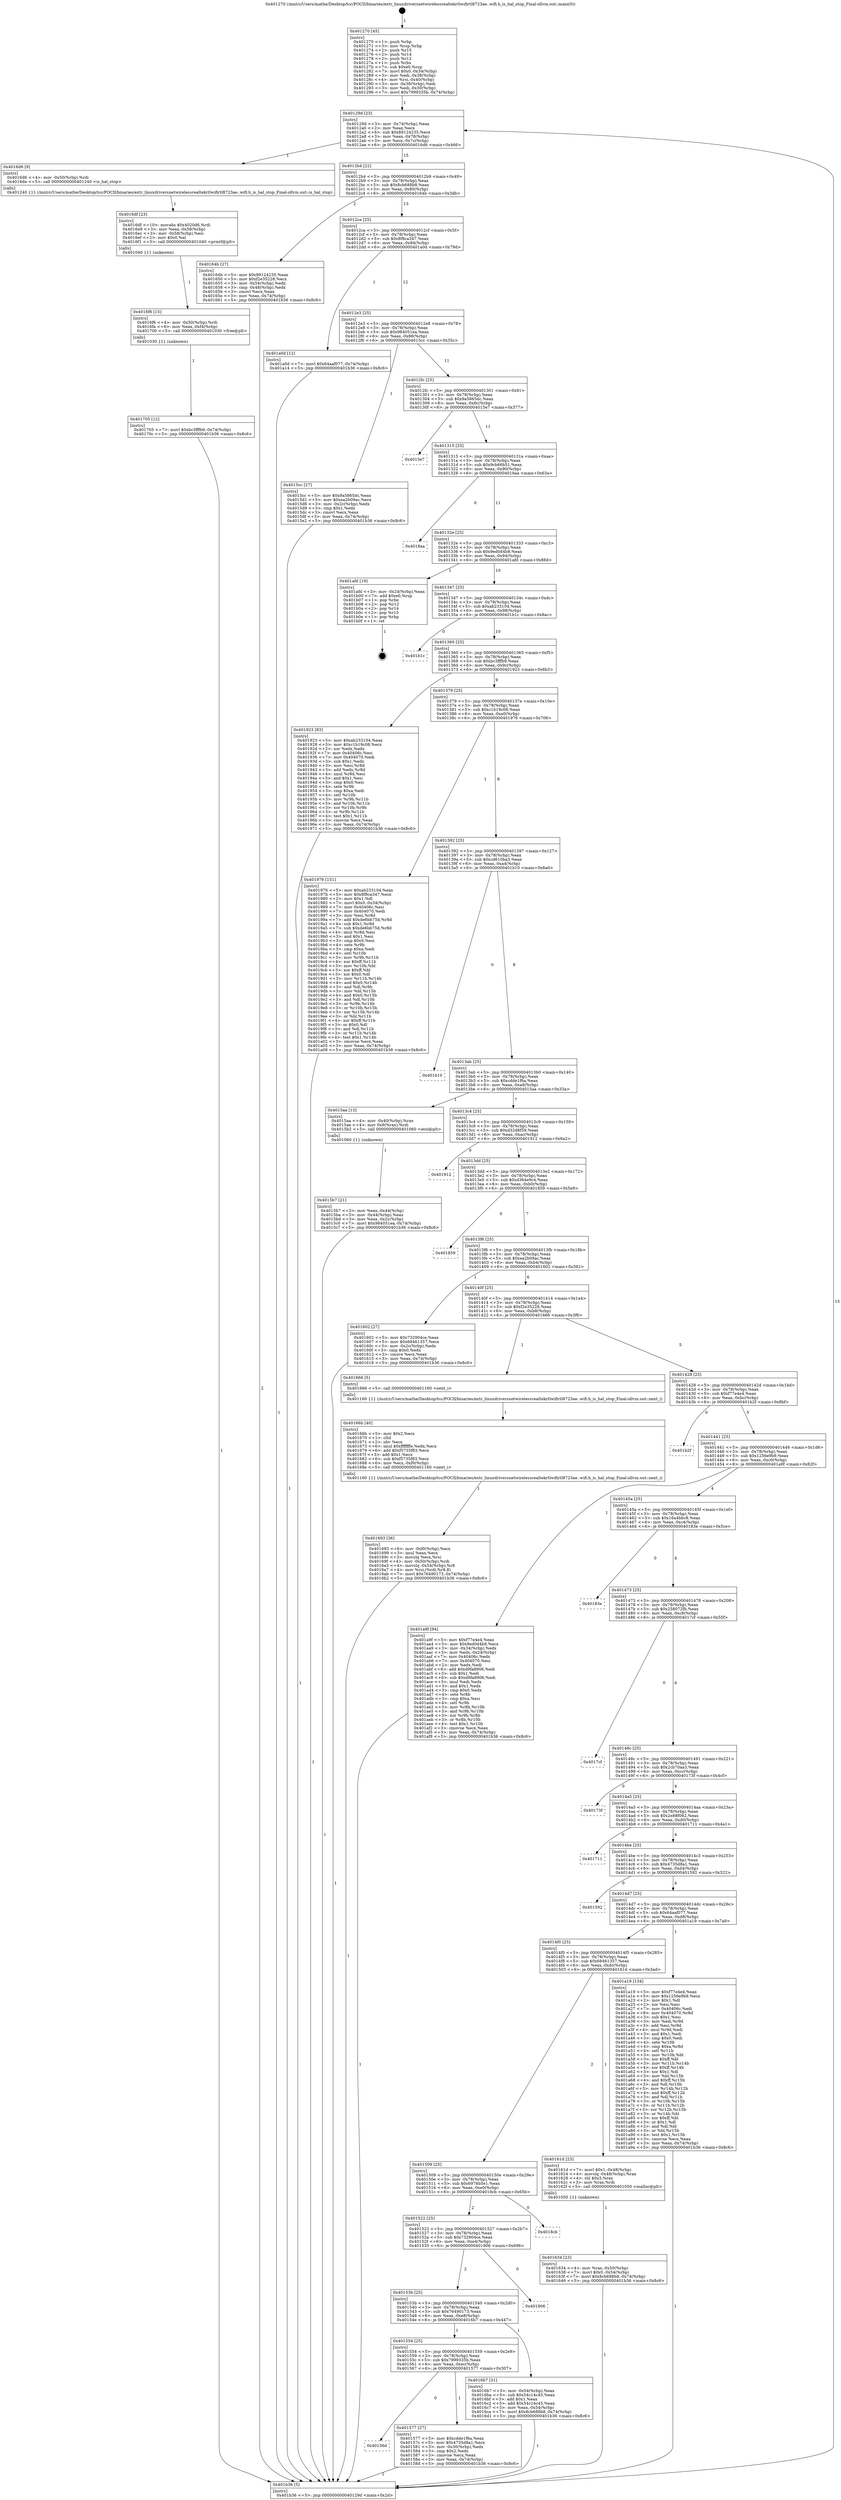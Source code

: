 digraph "0x401270" {
  label = "0x401270 (/mnt/c/Users/mathe/Desktop/tcc/POCII/binaries/extr_linuxdriversnetwirelessrealtekrtlwifirtl8723ae..wifi.h_is_hal_stop_Final-ollvm.out::main(0))"
  labelloc = "t"
  node[shape=record]

  Entry [label="",width=0.3,height=0.3,shape=circle,fillcolor=black,style=filled]
  "0x40129d" [label="{
     0x40129d [23]\l
     | [instrs]\l
     &nbsp;&nbsp;0x40129d \<+3\>: mov -0x74(%rbp),%eax\l
     &nbsp;&nbsp;0x4012a0 \<+2\>: mov %eax,%ecx\l
     &nbsp;&nbsp;0x4012a2 \<+6\>: sub $0x89124235,%ecx\l
     &nbsp;&nbsp;0x4012a8 \<+3\>: mov %eax,-0x78(%rbp)\l
     &nbsp;&nbsp;0x4012ab \<+3\>: mov %ecx,-0x7c(%rbp)\l
     &nbsp;&nbsp;0x4012ae \<+6\>: je 00000000004016d6 \<main+0x466\>\l
  }"]
  "0x4016d6" [label="{
     0x4016d6 [9]\l
     | [instrs]\l
     &nbsp;&nbsp;0x4016d6 \<+4\>: mov -0x50(%rbp),%rdi\l
     &nbsp;&nbsp;0x4016da \<+5\>: call 0000000000401240 \<is_hal_stop\>\l
     | [calls]\l
     &nbsp;&nbsp;0x401240 \{1\} (/mnt/c/Users/mathe/Desktop/tcc/POCII/binaries/extr_linuxdriversnetwirelessrealtekrtlwifirtl8723ae..wifi.h_is_hal_stop_Final-ollvm.out::is_hal_stop)\l
  }"]
  "0x4012b4" [label="{
     0x4012b4 [22]\l
     | [instrs]\l
     &nbsp;&nbsp;0x4012b4 \<+5\>: jmp 00000000004012b9 \<main+0x49\>\l
     &nbsp;&nbsp;0x4012b9 \<+3\>: mov -0x78(%rbp),%eax\l
     &nbsp;&nbsp;0x4012bc \<+5\>: sub $0x8cb688b8,%eax\l
     &nbsp;&nbsp;0x4012c1 \<+3\>: mov %eax,-0x80(%rbp)\l
     &nbsp;&nbsp;0x4012c4 \<+6\>: je 000000000040164b \<main+0x3db\>\l
  }"]
  Exit [label="",width=0.3,height=0.3,shape=circle,fillcolor=black,style=filled,peripheries=2]
  "0x40164b" [label="{
     0x40164b [27]\l
     | [instrs]\l
     &nbsp;&nbsp;0x40164b \<+5\>: mov $0x89124235,%eax\l
     &nbsp;&nbsp;0x401650 \<+5\>: mov $0xf2e35228,%ecx\l
     &nbsp;&nbsp;0x401655 \<+3\>: mov -0x54(%rbp),%edx\l
     &nbsp;&nbsp;0x401658 \<+3\>: cmp -0x48(%rbp),%edx\l
     &nbsp;&nbsp;0x40165b \<+3\>: cmovl %ecx,%eax\l
     &nbsp;&nbsp;0x40165e \<+3\>: mov %eax,-0x74(%rbp)\l
     &nbsp;&nbsp;0x401661 \<+5\>: jmp 0000000000401b36 \<main+0x8c6\>\l
  }"]
  "0x4012ca" [label="{
     0x4012ca [25]\l
     | [instrs]\l
     &nbsp;&nbsp;0x4012ca \<+5\>: jmp 00000000004012cf \<main+0x5f\>\l
     &nbsp;&nbsp;0x4012cf \<+3\>: mov -0x78(%rbp),%eax\l
     &nbsp;&nbsp;0x4012d2 \<+5\>: sub $0x8f8ca347,%eax\l
     &nbsp;&nbsp;0x4012d7 \<+6\>: mov %eax,-0x84(%rbp)\l
     &nbsp;&nbsp;0x4012dd \<+6\>: je 0000000000401a0d \<main+0x79d\>\l
  }"]
  "0x401705" [label="{
     0x401705 [12]\l
     | [instrs]\l
     &nbsp;&nbsp;0x401705 \<+7\>: movl $0xbc3fffb9,-0x74(%rbp)\l
     &nbsp;&nbsp;0x40170c \<+5\>: jmp 0000000000401b36 \<main+0x8c6\>\l
  }"]
  "0x401a0d" [label="{
     0x401a0d [12]\l
     | [instrs]\l
     &nbsp;&nbsp;0x401a0d \<+7\>: movl $0x64aaf077,-0x74(%rbp)\l
     &nbsp;&nbsp;0x401a14 \<+5\>: jmp 0000000000401b36 \<main+0x8c6\>\l
  }"]
  "0x4012e3" [label="{
     0x4012e3 [25]\l
     | [instrs]\l
     &nbsp;&nbsp;0x4012e3 \<+5\>: jmp 00000000004012e8 \<main+0x78\>\l
     &nbsp;&nbsp;0x4012e8 \<+3\>: mov -0x78(%rbp),%eax\l
     &nbsp;&nbsp;0x4012eb \<+5\>: sub $0x984051ea,%eax\l
     &nbsp;&nbsp;0x4012f0 \<+6\>: mov %eax,-0x88(%rbp)\l
     &nbsp;&nbsp;0x4012f6 \<+6\>: je 00000000004015cc \<main+0x35c\>\l
  }"]
  "0x4016f6" [label="{
     0x4016f6 [15]\l
     | [instrs]\l
     &nbsp;&nbsp;0x4016f6 \<+4\>: mov -0x50(%rbp),%rdi\l
     &nbsp;&nbsp;0x4016fa \<+6\>: mov %eax,-0xf4(%rbp)\l
     &nbsp;&nbsp;0x401700 \<+5\>: call 0000000000401030 \<free@plt\>\l
     | [calls]\l
     &nbsp;&nbsp;0x401030 \{1\} (unknown)\l
  }"]
  "0x4015cc" [label="{
     0x4015cc [27]\l
     | [instrs]\l
     &nbsp;&nbsp;0x4015cc \<+5\>: mov $0x9a5865dc,%eax\l
     &nbsp;&nbsp;0x4015d1 \<+5\>: mov $0xea2b09ac,%ecx\l
     &nbsp;&nbsp;0x4015d6 \<+3\>: mov -0x2c(%rbp),%edx\l
     &nbsp;&nbsp;0x4015d9 \<+3\>: cmp $0x1,%edx\l
     &nbsp;&nbsp;0x4015dc \<+3\>: cmovl %ecx,%eax\l
     &nbsp;&nbsp;0x4015df \<+3\>: mov %eax,-0x74(%rbp)\l
     &nbsp;&nbsp;0x4015e2 \<+5\>: jmp 0000000000401b36 \<main+0x8c6\>\l
  }"]
  "0x4012fc" [label="{
     0x4012fc [25]\l
     | [instrs]\l
     &nbsp;&nbsp;0x4012fc \<+5\>: jmp 0000000000401301 \<main+0x91\>\l
     &nbsp;&nbsp;0x401301 \<+3\>: mov -0x78(%rbp),%eax\l
     &nbsp;&nbsp;0x401304 \<+5\>: sub $0x9a5865dc,%eax\l
     &nbsp;&nbsp;0x401309 \<+6\>: mov %eax,-0x8c(%rbp)\l
     &nbsp;&nbsp;0x40130f \<+6\>: je 00000000004015e7 \<main+0x377\>\l
  }"]
  "0x4016df" [label="{
     0x4016df [23]\l
     | [instrs]\l
     &nbsp;&nbsp;0x4016df \<+10\>: movabs $0x4020d6,%rdi\l
     &nbsp;&nbsp;0x4016e9 \<+3\>: mov %eax,-0x58(%rbp)\l
     &nbsp;&nbsp;0x4016ec \<+3\>: mov -0x58(%rbp),%esi\l
     &nbsp;&nbsp;0x4016ef \<+2\>: mov $0x0,%al\l
     &nbsp;&nbsp;0x4016f1 \<+5\>: call 0000000000401040 \<printf@plt\>\l
     | [calls]\l
     &nbsp;&nbsp;0x401040 \{1\} (unknown)\l
  }"]
  "0x4015e7" [label="{
     0x4015e7\l
  }", style=dashed]
  "0x401315" [label="{
     0x401315 [25]\l
     | [instrs]\l
     &nbsp;&nbsp;0x401315 \<+5\>: jmp 000000000040131a \<main+0xaa\>\l
     &nbsp;&nbsp;0x40131a \<+3\>: mov -0x78(%rbp),%eax\l
     &nbsp;&nbsp;0x40131d \<+5\>: sub $0x9cb66b51,%eax\l
     &nbsp;&nbsp;0x401322 \<+6\>: mov %eax,-0x90(%rbp)\l
     &nbsp;&nbsp;0x401328 \<+6\>: je 00000000004018aa \<main+0x63a\>\l
  }"]
  "0x401693" [label="{
     0x401693 [36]\l
     | [instrs]\l
     &nbsp;&nbsp;0x401693 \<+6\>: mov -0xf0(%rbp),%ecx\l
     &nbsp;&nbsp;0x401699 \<+3\>: imul %eax,%ecx\l
     &nbsp;&nbsp;0x40169c \<+3\>: movslq %ecx,%rsi\l
     &nbsp;&nbsp;0x40169f \<+4\>: mov -0x50(%rbp),%rdi\l
     &nbsp;&nbsp;0x4016a3 \<+4\>: movslq -0x54(%rbp),%r8\l
     &nbsp;&nbsp;0x4016a7 \<+4\>: mov %rsi,(%rdi,%r8,8)\l
     &nbsp;&nbsp;0x4016ab \<+7\>: movl $0x76490173,-0x74(%rbp)\l
     &nbsp;&nbsp;0x4016b2 \<+5\>: jmp 0000000000401b36 \<main+0x8c6\>\l
  }"]
  "0x4018aa" [label="{
     0x4018aa\l
  }", style=dashed]
  "0x40132e" [label="{
     0x40132e [25]\l
     | [instrs]\l
     &nbsp;&nbsp;0x40132e \<+5\>: jmp 0000000000401333 \<main+0xc3\>\l
     &nbsp;&nbsp;0x401333 \<+3\>: mov -0x78(%rbp),%eax\l
     &nbsp;&nbsp;0x401336 \<+5\>: sub $0x9ed0d4b8,%eax\l
     &nbsp;&nbsp;0x40133b \<+6\>: mov %eax,-0x94(%rbp)\l
     &nbsp;&nbsp;0x401341 \<+6\>: je 0000000000401afd \<main+0x88d\>\l
  }"]
  "0x40166b" [label="{
     0x40166b [40]\l
     | [instrs]\l
     &nbsp;&nbsp;0x40166b \<+5\>: mov $0x2,%ecx\l
     &nbsp;&nbsp;0x401670 \<+1\>: cltd\l
     &nbsp;&nbsp;0x401671 \<+2\>: idiv %ecx\l
     &nbsp;&nbsp;0x401673 \<+6\>: imul $0xfffffffe,%edx,%ecx\l
     &nbsp;&nbsp;0x401679 \<+6\>: add $0xf5735f83,%ecx\l
     &nbsp;&nbsp;0x40167f \<+3\>: add $0x1,%ecx\l
     &nbsp;&nbsp;0x401682 \<+6\>: sub $0xf5735f83,%ecx\l
     &nbsp;&nbsp;0x401688 \<+6\>: mov %ecx,-0xf0(%rbp)\l
     &nbsp;&nbsp;0x40168e \<+5\>: call 0000000000401160 \<next_i\>\l
     | [calls]\l
     &nbsp;&nbsp;0x401160 \{1\} (/mnt/c/Users/mathe/Desktop/tcc/POCII/binaries/extr_linuxdriversnetwirelessrealtekrtlwifirtl8723ae..wifi.h_is_hal_stop_Final-ollvm.out::next_i)\l
  }"]
  "0x401afd" [label="{
     0x401afd [19]\l
     | [instrs]\l
     &nbsp;&nbsp;0x401afd \<+3\>: mov -0x24(%rbp),%eax\l
     &nbsp;&nbsp;0x401b00 \<+7\>: add $0xe0,%rsp\l
     &nbsp;&nbsp;0x401b07 \<+1\>: pop %rbx\l
     &nbsp;&nbsp;0x401b08 \<+2\>: pop %r12\l
     &nbsp;&nbsp;0x401b0a \<+2\>: pop %r14\l
     &nbsp;&nbsp;0x401b0c \<+2\>: pop %r15\l
     &nbsp;&nbsp;0x401b0e \<+1\>: pop %rbp\l
     &nbsp;&nbsp;0x401b0f \<+1\>: ret\l
  }"]
  "0x401347" [label="{
     0x401347 [25]\l
     | [instrs]\l
     &nbsp;&nbsp;0x401347 \<+5\>: jmp 000000000040134c \<main+0xdc\>\l
     &nbsp;&nbsp;0x40134c \<+3\>: mov -0x78(%rbp),%eax\l
     &nbsp;&nbsp;0x40134f \<+5\>: sub $0xab233104,%eax\l
     &nbsp;&nbsp;0x401354 \<+6\>: mov %eax,-0x98(%rbp)\l
     &nbsp;&nbsp;0x40135a \<+6\>: je 0000000000401b1c \<main+0x8ac\>\l
  }"]
  "0x401634" [label="{
     0x401634 [23]\l
     | [instrs]\l
     &nbsp;&nbsp;0x401634 \<+4\>: mov %rax,-0x50(%rbp)\l
     &nbsp;&nbsp;0x401638 \<+7\>: movl $0x0,-0x54(%rbp)\l
     &nbsp;&nbsp;0x40163f \<+7\>: movl $0x8cb688b8,-0x74(%rbp)\l
     &nbsp;&nbsp;0x401646 \<+5\>: jmp 0000000000401b36 \<main+0x8c6\>\l
  }"]
  "0x401b1c" [label="{
     0x401b1c\l
  }", style=dashed]
  "0x401360" [label="{
     0x401360 [25]\l
     | [instrs]\l
     &nbsp;&nbsp;0x401360 \<+5\>: jmp 0000000000401365 \<main+0xf5\>\l
     &nbsp;&nbsp;0x401365 \<+3\>: mov -0x78(%rbp),%eax\l
     &nbsp;&nbsp;0x401368 \<+5\>: sub $0xbc3fffb9,%eax\l
     &nbsp;&nbsp;0x40136d \<+6\>: mov %eax,-0x9c(%rbp)\l
     &nbsp;&nbsp;0x401373 \<+6\>: je 0000000000401923 \<main+0x6b3\>\l
  }"]
  "0x4015b7" [label="{
     0x4015b7 [21]\l
     | [instrs]\l
     &nbsp;&nbsp;0x4015b7 \<+3\>: mov %eax,-0x44(%rbp)\l
     &nbsp;&nbsp;0x4015ba \<+3\>: mov -0x44(%rbp),%eax\l
     &nbsp;&nbsp;0x4015bd \<+3\>: mov %eax,-0x2c(%rbp)\l
     &nbsp;&nbsp;0x4015c0 \<+7\>: movl $0x984051ea,-0x74(%rbp)\l
     &nbsp;&nbsp;0x4015c7 \<+5\>: jmp 0000000000401b36 \<main+0x8c6\>\l
  }"]
  "0x401923" [label="{
     0x401923 [83]\l
     | [instrs]\l
     &nbsp;&nbsp;0x401923 \<+5\>: mov $0xab233104,%eax\l
     &nbsp;&nbsp;0x401928 \<+5\>: mov $0xc1b19c08,%ecx\l
     &nbsp;&nbsp;0x40192d \<+2\>: xor %edx,%edx\l
     &nbsp;&nbsp;0x40192f \<+7\>: mov 0x40406c,%esi\l
     &nbsp;&nbsp;0x401936 \<+7\>: mov 0x404070,%edi\l
     &nbsp;&nbsp;0x40193d \<+3\>: sub $0x1,%edx\l
     &nbsp;&nbsp;0x401940 \<+3\>: mov %esi,%r8d\l
     &nbsp;&nbsp;0x401943 \<+3\>: add %edx,%r8d\l
     &nbsp;&nbsp;0x401946 \<+4\>: imul %r8d,%esi\l
     &nbsp;&nbsp;0x40194a \<+3\>: and $0x1,%esi\l
     &nbsp;&nbsp;0x40194d \<+3\>: cmp $0x0,%esi\l
     &nbsp;&nbsp;0x401950 \<+4\>: sete %r9b\l
     &nbsp;&nbsp;0x401954 \<+3\>: cmp $0xa,%edi\l
     &nbsp;&nbsp;0x401957 \<+4\>: setl %r10b\l
     &nbsp;&nbsp;0x40195b \<+3\>: mov %r9b,%r11b\l
     &nbsp;&nbsp;0x40195e \<+3\>: and %r10b,%r11b\l
     &nbsp;&nbsp;0x401961 \<+3\>: xor %r10b,%r9b\l
     &nbsp;&nbsp;0x401964 \<+3\>: or %r9b,%r11b\l
     &nbsp;&nbsp;0x401967 \<+4\>: test $0x1,%r11b\l
     &nbsp;&nbsp;0x40196b \<+3\>: cmovne %ecx,%eax\l
     &nbsp;&nbsp;0x40196e \<+3\>: mov %eax,-0x74(%rbp)\l
     &nbsp;&nbsp;0x401971 \<+5\>: jmp 0000000000401b36 \<main+0x8c6\>\l
  }"]
  "0x401379" [label="{
     0x401379 [25]\l
     | [instrs]\l
     &nbsp;&nbsp;0x401379 \<+5\>: jmp 000000000040137e \<main+0x10e\>\l
     &nbsp;&nbsp;0x40137e \<+3\>: mov -0x78(%rbp),%eax\l
     &nbsp;&nbsp;0x401381 \<+5\>: sub $0xc1b19c08,%eax\l
     &nbsp;&nbsp;0x401386 \<+6\>: mov %eax,-0xa0(%rbp)\l
     &nbsp;&nbsp;0x40138c \<+6\>: je 0000000000401976 \<main+0x706\>\l
  }"]
  "0x401270" [label="{
     0x401270 [45]\l
     | [instrs]\l
     &nbsp;&nbsp;0x401270 \<+1\>: push %rbp\l
     &nbsp;&nbsp;0x401271 \<+3\>: mov %rsp,%rbp\l
     &nbsp;&nbsp;0x401274 \<+2\>: push %r15\l
     &nbsp;&nbsp;0x401276 \<+2\>: push %r14\l
     &nbsp;&nbsp;0x401278 \<+2\>: push %r12\l
     &nbsp;&nbsp;0x40127a \<+1\>: push %rbx\l
     &nbsp;&nbsp;0x40127b \<+7\>: sub $0xe0,%rsp\l
     &nbsp;&nbsp;0x401282 \<+7\>: movl $0x0,-0x34(%rbp)\l
     &nbsp;&nbsp;0x401289 \<+3\>: mov %edi,-0x38(%rbp)\l
     &nbsp;&nbsp;0x40128c \<+4\>: mov %rsi,-0x40(%rbp)\l
     &nbsp;&nbsp;0x401290 \<+3\>: mov -0x38(%rbp),%edi\l
     &nbsp;&nbsp;0x401293 \<+3\>: mov %edi,-0x30(%rbp)\l
     &nbsp;&nbsp;0x401296 \<+7\>: movl $0x7999335b,-0x74(%rbp)\l
  }"]
  "0x401976" [label="{
     0x401976 [151]\l
     | [instrs]\l
     &nbsp;&nbsp;0x401976 \<+5\>: mov $0xab233104,%eax\l
     &nbsp;&nbsp;0x40197b \<+5\>: mov $0x8f8ca347,%ecx\l
     &nbsp;&nbsp;0x401980 \<+2\>: mov $0x1,%dl\l
     &nbsp;&nbsp;0x401982 \<+7\>: movl $0x0,-0x34(%rbp)\l
     &nbsp;&nbsp;0x401989 \<+7\>: mov 0x40406c,%esi\l
     &nbsp;&nbsp;0x401990 \<+7\>: mov 0x404070,%edi\l
     &nbsp;&nbsp;0x401997 \<+3\>: mov %esi,%r8d\l
     &nbsp;&nbsp;0x40199a \<+7\>: add $0xde6bb75d,%r8d\l
     &nbsp;&nbsp;0x4019a1 \<+4\>: sub $0x1,%r8d\l
     &nbsp;&nbsp;0x4019a5 \<+7\>: sub $0xde6bb75d,%r8d\l
     &nbsp;&nbsp;0x4019ac \<+4\>: imul %r8d,%esi\l
     &nbsp;&nbsp;0x4019b0 \<+3\>: and $0x1,%esi\l
     &nbsp;&nbsp;0x4019b3 \<+3\>: cmp $0x0,%esi\l
     &nbsp;&nbsp;0x4019b6 \<+4\>: sete %r9b\l
     &nbsp;&nbsp;0x4019ba \<+3\>: cmp $0xa,%edi\l
     &nbsp;&nbsp;0x4019bd \<+4\>: setl %r10b\l
     &nbsp;&nbsp;0x4019c1 \<+3\>: mov %r9b,%r11b\l
     &nbsp;&nbsp;0x4019c4 \<+4\>: xor $0xff,%r11b\l
     &nbsp;&nbsp;0x4019c8 \<+3\>: mov %r10b,%bl\l
     &nbsp;&nbsp;0x4019cb \<+3\>: xor $0xff,%bl\l
     &nbsp;&nbsp;0x4019ce \<+3\>: xor $0x0,%dl\l
     &nbsp;&nbsp;0x4019d1 \<+3\>: mov %r11b,%r14b\l
     &nbsp;&nbsp;0x4019d4 \<+4\>: and $0x0,%r14b\l
     &nbsp;&nbsp;0x4019d8 \<+3\>: and %dl,%r9b\l
     &nbsp;&nbsp;0x4019db \<+3\>: mov %bl,%r15b\l
     &nbsp;&nbsp;0x4019de \<+4\>: and $0x0,%r15b\l
     &nbsp;&nbsp;0x4019e2 \<+3\>: and %dl,%r10b\l
     &nbsp;&nbsp;0x4019e5 \<+3\>: or %r9b,%r14b\l
     &nbsp;&nbsp;0x4019e8 \<+3\>: or %r10b,%r15b\l
     &nbsp;&nbsp;0x4019eb \<+3\>: xor %r15b,%r14b\l
     &nbsp;&nbsp;0x4019ee \<+3\>: or %bl,%r11b\l
     &nbsp;&nbsp;0x4019f1 \<+4\>: xor $0xff,%r11b\l
     &nbsp;&nbsp;0x4019f5 \<+3\>: or $0x0,%dl\l
     &nbsp;&nbsp;0x4019f8 \<+3\>: and %dl,%r11b\l
     &nbsp;&nbsp;0x4019fb \<+3\>: or %r11b,%r14b\l
     &nbsp;&nbsp;0x4019fe \<+4\>: test $0x1,%r14b\l
     &nbsp;&nbsp;0x401a02 \<+3\>: cmovne %ecx,%eax\l
     &nbsp;&nbsp;0x401a05 \<+3\>: mov %eax,-0x74(%rbp)\l
     &nbsp;&nbsp;0x401a08 \<+5\>: jmp 0000000000401b36 \<main+0x8c6\>\l
  }"]
  "0x401392" [label="{
     0x401392 [25]\l
     | [instrs]\l
     &nbsp;&nbsp;0x401392 \<+5\>: jmp 0000000000401397 \<main+0x127\>\l
     &nbsp;&nbsp;0x401397 \<+3\>: mov -0x78(%rbp),%eax\l
     &nbsp;&nbsp;0x40139a \<+5\>: sub $0xcd610ba3,%eax\l
     &nbsp;&nbsp;0x40139f \<+6\>: mov %eax,-0xa4(%rbp)\l
     &nbsp;&nbsp;0x4013a5 \<+6\>: je 0000000000401b10 \<main+0x8a0\>\l
  }"]
  "0x401b36" [label="{
     0x401b36 [5]\l
     | [instrs]\l
     &nbsp;&nbsp;0x401b36 \<+5\>: jmp 000000000040129d \<main+0x2d\>\l
  }"]
  "0x401b10" [label="{
     0x401b10\l
  }", style=dashed]
  "0x4013ab" [label="{
     0x4013ab [25]\l
     | [instrs]\l
     &nbsp;&nbsp;0x4013ab \<+5\>: jmp 00000000004013b0 \<main+0x140\>\l
     &nbsp;&nbsp;0x4013b0 \<+3\>: mov -0x78(%rbp),%eax\l
     &nbsp;&nbsp;0x4013b3 \<+5\>: sub $0xcdde1f6a,%eax\l
     &nbsp;&nbsp;0x4013b8 \<+6\>: mov %eax,-0xa8(%rbp)\l
     &nbsp;&nbsp;0x4013be \<+6\>: je 00000000004015aa \<main+0x33a\>\l
  }"]
  "0x40156d" [label="{
     0x40156d\l
  }", style=dashed]
  "0x4015aa" [label="{
     0x4015aa [13]\l
     | [instrs]\l
     &nbsp;&nbsp;0x4015aa \<+4\>: mov -0x40(%rbp),%rax\l
     &nbsp;&nbsp;0x4015ae \<+4\>: mov 0x8(%rax),%rdi\l
     &nbsp;&nbsp;0x4015b2 \<+5\>: call 0000000000401060 \<atoi@plt\>\l
     | [calls]\l
     &nbsp;&nbsp;0x401060 \{1\} (unknown)\l
  }"]
  "0x4013c4" [label="{
     0x4013c4 [25]\l
     | [instrs]\l
     &nbsp;&nbsp;0x4013c4 \<+5\>: jmp 00000000004013c9 \<main+0x159\>\l
     &nbsp;&nbsp;0x4013c9 \<+3\>: mov -0x78(%rbp),%eax\l
     &nbsp;&nbsp;0x4013cc \<+5\>: sub $0xd32d8f59,%eax\l
     &nbsp;&nbsp;0x4013d1 \<+6\>: mov %eax,-0xac(%rbp)\l
     &nbsp;&nbsp;0x4013d7 \<+6\>: je 0000000000401912 \<main+0x6a2\>\l
  }"]
  "0x401577" [label="{
     0x401577 [27]\l
     | [instrs]\l
     &nbsp;&nbsp;0x401577 \<+5\>: mov $0xcdde1f6a,%eax\l
     &nbsp;&nbsp;0x40157c \<+5\>: mov $0x4735d8a1,%ecx\l
     &nbsp;&nbsp;0x401581 \<+3\>: mov -0x30(%rbp),%edx\l
     &nbsp;&nbsp;0x401584 \<+3\>: cmp $0x2,%edx\l
     &nbsp;&nbsp;0x401587 \<+3\>: cmovne %ecx,%eax\l
     &nbsp;&nbsp;0x40158a \<+3\>: mov %eax,-0x74(%rbp)\l
     &nbsp;&nbsp;0x40158d \<+5\>: jmp 0000000000401b36 \<main+0x8c6\>\l
  }"]
  "0x401912" [label="{
     0x401912\l
  }", style=dashed]
  "0x4013dd" [label="{
     0x4013dd [25]\l
     | [instrs]\l
     &nbsp;&nbsp;0x4013dd \<+5\>: jmp 00000000004013e2 \<main+0x172\>\l
     &nbsp;&nbsp;0x4013e2 \<+3\>: mov -0x78(%rbp),%eax\l
     &nbsp;&nbsp;0x4013e5 \<+5\>: sub $0xd364e9c4,%eax\l
     &nbsp;&nbsp;0x4013ea \<+6\>: mov %eax,-0xb0(%rbp)\l
     &nbsp;&nbsp;0x4013f0 \<+6\>: je 0000000000401859 \<main+0x5e9\>\l
  }"]
  "0x401554" [label="{
     0x401554 [25]\l
     | [instrs]\l
     &nbsp;&nbsp;0x401554 \<+5\>: jmp 0000000000401559 \<main+0x2e9\>\l
     &nbsp;&nbsp;0x401559 \<+3\>: mov -0x78(%rbp),%eax\l
     &nbsp;&nbsp;0x40155c \<+5\>: sub $0x7999335b,%eax\l
     &nbsp;&nbsp;0x401561 \<+6\>: mov %eax,-0xec(%rbp)\l
     &nbsp;&nbsp;0x401567 \<+6\>: je 0000000000401577 \<main+0x307\>\l
  }"]
  "0x401859" [label="{
     0x401859\l
  }", style=dashed]
  "0x4013f6" [label="{
     0x4013f6 [25]\l
     | [instrs]\l
     &nbsp;&nbsp;0x4013f6 \<+5\>: jmp 00000000004013fb \<main+0x18b\>\l
     &nbsp;&nbsp;0x4013fb \<+3\>: mov -0x78(%rbp),%eax\l
     &nbsp;&nbsp;0x4013fe \<+5\>: sub $0xea2b09ac,%eax\l
     &nbsp;&nbsp;0x401403 \<+6\>: mov %eax,-0xb4(%rbp)\l
     &nbsp;&nbsp;0x401409 \<+6\>: je 0000000000401602 \<main+0x392\>\l
  }"]
  "0x4016b7" [label="{
     0x4016b7 [31]\l
     | [instrs]\l
     &nbsp;&nbsp;0x4016b7 \<+3\>: mov -0x54(%rbp),%eax\l
     &nbsp;&nbsp;0x4016ba \<+5\>: sub $0x54c14c45,%eax\l
     &nbsp;&nbsp;0x4016bf \<+3\>: add $0x1,%eax\l
     &nbsp;&nbsp;0x4016c2 \<+5\>: add $0x54c14c45,%eax\l
     &nbsp;&nbsp;0x4016c7 \<+3\>: mov %eax,-0x54(%rbp)\l
     &nbsp;&nbsp;0x4016ca \<+7\>: movl $0x8cb688b8,-0x74(%rbp)\l
     &nbsp;&nbsp;0x4016d1 \<+5\>: jmp 0000000000401b36 \<main+0x8c6\>\l
  }"]
  "0x401602" [label="{
     0x401602 [27]\l
     | [instrs]\l
     &nbsp;&nbsp;0x401602 \<+5\>: mov $0x732904ce,%eax\l
     &nbsp;&nbsp;0x401607 \<+5\>: mov $0x68461357,%ecx\l
     &nbsp;&nbsp;0x40160c \<+3\>: mov -0x2c(%rbp),%edx\l
     &nbsp;&nbsp;0x40160f \<+3\>: cmp $0x0,%edx\l
     &nbsp;&nbsp;0x401612 \<+3\>: cmove %ecx,%eax\l
     &nbsp;&nbsp;0x401615 \<+3\>: mov %eax,-0x74(%rbp)\l
     &nbsp;&nbsp;0x401618 \<+5\>: jmp 0000000000401b36 \<main+0x8c6\>\l
  }"]
  "0x40140f" [label="{
     0x40140f [25]\l
     | [instrs]\l
     &nbsp;&nbsp;0x40140f \<+5\>: jmp 0000000000401414 \<main+0x1a4\>\l
     &nbsp;&nbsp;0x401414 \<+3\>: mov -0x78(%rbp),%eax\l
     &nbsp;&nbsp;0x401417 \<+5\>: sub $0xf2e35228,%eax\l
     &nbsp;&nbsp;0x40141c \<+6\>: mov %eax,-0xb8(%rbp)\l
     &nbsp;&nbsp;0x401422 \<+6\>: je 0000000000401666 \<main+0x3f6\>\l
  }"]
  "0x40153b" [label="{
     0x40153b [25]\l
     | [instrs]\l
     &nbsp;&nbsp;0x40153b \<+5\>: jmp 0000000000401540 \<main+0x2d0\>\l
     &nbsp;&nbsp;0x401540 \<+3\>: mov -0x78(%rbp),%eax\l
     &nbsp;&nbsp;0x401543 \<+5\>: sub $0x76490173,%eax\l
     &nbsp;&nbsp;0x401548 \<+6\>: mov %eax,-0xe8(%rbp)\l
     &nbsp;&nbsp;0x40154e \<+6\>: je 00000000004016b7 \<main+0x447\>\l
  }"]
  "0x401666" [label="{
     0x401666 [5]\l
     | [instrs]\l
     &nbsp;&nbsp;0x401666 \<+5\>: call 0000000000401160 \<next_i\>\l
     | [calls]\l
     &nbsp;&nbsp;0x401160 \{1\} (/mnt/c/Users/mathe/Desktop/tcc/POCII/binaries/extr_linuxdriversnetwirelessrealtekrtlwifirtl8723ae..wifi.h_is_hal_stop_Final-ollvm.out::next_i)\l
  }"]
  "0x401428" [label="{
     0x401428 [25]\l
     | [instrs]\l
     &nbsp;&nbsp;0x401428 \<+5\>: jmp 000000000040142d \<main+0x1bd\>\l
     &nbsp;&nbsp;0x40142d \<+3\>: mov -0x78(%rbp),%eax\l
     &nbsp;&nbsp;0x401430 \<+5\>: sub $0xf77e4e4,%eax\l
     &nbsp;&nbsp;0x401435 \<+6\>: mov %eax,-0xbc(%rbp)\l
     &nbsp;&nbsp;0x40143b \<+6\>: je 0000000000401b2f \<main+0x8bf\>\l
  }"]
  "0x401906" [label="{
     0x401906\l
  }", style=dashed]
  "0x401b2f" [label="{
     0x401b2f\l
  }", style=dashed]
  "0x401441" [label="{
     0x401441 [25]\l
     | [instrs]\l
     &nbsp;&nbsp;0x401441 \<+5\>: jmp 0000000000401446 \<main+0x1d6\>\l
     &nbsp;&nbsp;0x401446 \<+3\>: mov -0x78(%rbp),%eax\l
     &nbsp;&nbsp;0x401449 \<+5\>: sub $0x1256e9b9,%eax\l
     &nbsp;&nbsp;0x40144e \<+6\>: mov %eax,-0xc0(%rbp)\l
     &nbsp;&nbsp;0x401454 \<+6\>: je 0000000000401a9f \<main+0x82f\>\l
  }"]
  "0x401522" [label="{
     0x401522 [25]\l
     | [instrs]\l
     &nbsp;&nbsp;0x401522 \<+5\>: jmp 0000000000401527 \<main+0x2b7\>\l
     &nbsp;&nbsp;0x401527 \<+3\>: mov -0x78(%rbp),%eax\l
     &nbsp;&nbsp;0x40152a \<+5\>: sub $0x732904ce,%eax\l
     &nbsp;&nbsp;0x40152f \<+6\>: mov %eax,-0xe4(%rbp)\l
     &nbsp;&nbsp;0x401535 \<+6\>: je 0000000000401906 \<main+0x696\>\l
  }"]
  "0x401a9f" [label="{
     0x401a9f [94]\l
     | [instrs]\l
     &nbsp;&nbsp;0x401a9f \<+5\>: mov $0xf77e4e4,%eax\l
     &nbsp;&nbsp;0x401aa4 \<+5\>: mov $0x9ed0d4b8,%ecx\l
     &nbsp;&nbsp;0x401aa9 \<+3\>: mov -0x34(%rbp),%edx\l
     &nbsp;&nbsp;0x401aac \<+3\>: mov %edx,-0x24(%rbp)\l
     &nbsp;&nbsp;0x401aaf \<+7\>: mov 0x40406c,%edx\l
     &nbsp;&nbsp;0x401ab6 \<+7\>: mov 0x404070,%esi\l
     &nbsp;&nbsp;0x401abd \<+2\>: mov %edx,%edi\l
     &nbsp;&nbsp;0x401abf \<+6\>: add $0xd9fa8906,%edi\l
     &nbsp;&nbsp;0x401ac5 \<+3\>: sub $0x1,%edi\l
     &nbsp;&nbsp;0x401ac8 \<+6\>: sub $0xd9fa8906,%edi\l
     &nbsp;&nbsp;0x401ace \<+3\>: imul %edi,%edx\l
     &nbsp;&nbsp;0x401ad1 \<+3\>: and $0x1,%edx\l
     &nbsp;&nbsp;0x401ad4 \<+3\>: cmp $0x0,%edx\l
     &nbsp;&nbsp;0x401ad7 \<+4\>: sete %r8b\l
     &nbsp;&nbsp;0x401adb \<+3\>: cmp $0xa,%esi\l
     &nbsp;&nbsp;0x401ade \<+4\>: setl %r9b\l
     &nbsp;&nbsp;0x401ae2 \<+3\>: mov %r8b,%r10b\l
     &nbsp;&nbsp;0x401ae5 \<+3\>: and %r9b,%r10b\l
     &nbsp;&nbsp;0x401ae8 \<+3\>: xor %r9b,%r8b\l
     &nbsp;&nbsp;0x401aeb \<+3\>: or %r8b,%r10b\l
     &nbsp;&nbsp;0x401aee \<+4\>: test $0x1,%r10b\l
     &nbsp;&nbsp;0x401af2 \<+3\>: cmovne %ecx,%eax\l
     &nbsp;&nbsp;0x401af5 \<+3\>: mov %eax,-0x74(%rbp)\l
     &nbsp;&nbsp;0x401af8 \<+5\>: jmp 0000000000401b36 \<main+0x8c6\>\l
  }"]
  "0x40145a" [label="{
     0x40145a [25]\l
     | [instrs]\l
     &nbsp;&nbsp;0x40145a \<+5\>: jmp 000000000040145f \<main+0x1ef\>\l
     &nbsp;&nbsp;0x40145f \<+3\>: mov -0x78(%rbp),%eax\l
     &nbsp;&nbsp;0x401462 \<+5\>: sub $0x16a4bbc8,%eax\l
     &nbsp;&nbsp;0x401467 \<+6\>: mov %eax,-0xc4(%rbp)\l
     &nbsp;&nbsp;0x40146d \<+6\>: je 000000000040183e \<main+0x5ce\>\l
  }"]
  "0x4018cb" [label="{
     0x4018cb\l
  }", style=dashed]
  "0x40183e" [label="{
     0x40183e\l
  }", style=dashed]
  "0x401473" [label="{
     0x401473 [25]\l
     | [instrs]\l
     &nbsp;&nbsp;0x401473 \<+5\>: jmp 0000000000401478 \<main+0x208\>\l
     &nbsp;&nbsp;0x401478 \<+3\>: mov -0x78(%rbp),%eax\l
     &nbsp;&nbsp;0x40147b \<+5\>: sub $0x258072fb,%eax\l
     &nbsp;&nbsp;0x401480 \<+6\>: mov %eax,-0xc8(%rbp)\l
     &nbsp;&nbsp;0x401486 \<+6\>: je 00000000004017cf \<main+0x55f\>\l
  }"]
  "0x401509" [label="{
     0x401509 [25]\l
     | [instrs]\l
     &nbsp;&nbsp;0x401509 \<+5\>: jmp 000000000040150e \<main+0x29e\>\l
     &nbsp;&nbsp;0x40150e \<+3\>: mov -0x78(%rbp),%eax\l
     &nbsp;&nbsp;0x401511 \<+5\>: sub $0x6978b5e1,%eax\l
     &nbsp;&nbsp;0x401516 \<+6\>: mov %eax,-0xe0(%rbp)\l
     &nbsp;&nbsp;0x40151c \<+6\>: je 00000000004018cb \<main+0x65b\>\l
  }"]
  "0x4017cf" [label="{
     0x4017cf\l
  }", style=dashed]
  "0x40148c" [label="{
     0x40148c [25]\l
     | [instrs]\l
     &nbsp;&nbsp;0x40148c \<+5\>: jmp 0000000000401491 \<main+0x221\>\l
     &nbsp;&nbsp;0x401491 \<+3\>: mov -0x78(%rbp),%eax\l
     &nbsp;&nbsp;0x401494 \<+5\>: sub $0x2cb70aa3,%eax\l
     &nbsp;&nbsp;0x401499 \<+6\>: mov %eax,-0xcc(%rbp)\l
     &nbsp;&nbsp;0x40149f \<+6\>: je 000000000040173f \<main+0x4cf\>\l
  }"]
  "0x40161d" [label="{
     0x40161d [23]\l
     | [instrs]\l
     &nbsp;&nbsp;0x40161d \<+7\>: movl $0x1,-0x48(%rbp)\l
     &nbsp;&nbsp;0x401624 \<+4\>: movslq -0x48(%rbp),%rax\l
     &nbsp;&nbsp;0x401628 \<+4\>: shl $0x3,%rax\l
     &nbsp;&nbsp;0x40162c \<+3\>: mov %rax,%rdi\l
     &nbsp;&nbsp;0x40162f \<+5\>: call 0000000000401050 \<malloc@plt\>\l
     | [calls]\l
     &nbsp;&nbsp;0x401050 \{1\} (unknown)\l
  }"]
  "0x40173f" [label="{
     0x40173f\l
  }", style=dashed]
  "0x4014a5" [label="{
     0x4014a5 [25]\l
     | [instrs]\l
     &nbsp;&nbsp;0x4014a5 \<+5\>: jmp 00000000004014aa \<main+0x23a\>\l
     &nbsp;&nbsp;0x4014aa \<+3\>: mov -0x78(%rbp),%eax\l
     &nbsp;&nbsp;0x4014ad \<+5\>: sub $0x2e88f062,%eax\l
     &nbsp;&nbsp;0x4014b2 \<+6\>: mov %eax,-0xd0(%rbp)\l
     &nbsp;&nbsp;0x4014b8 \<+6\>: je 0000000000401711 \<main+0x4a1\>\l
  }"]
  "0x4014f0" [label="{
     0x4014f0 [25]\l
     | [instrs]\l
     &nbsp;&nbsp;0x4014f0 \<+5\>: jmp 00000000004014f5 \<main+0x285\>\l
     &nbsp;&nbsp;0x4014f5 \<+3\>: mov -0x78(%rbp),%eax\l
     &nbsp;&nbsp;0x4014f8 \<+5\>: sub $0x68461357,%eax\l
     &nbsp;&nbsp;0x4014fd \<+6\>: mov %eax,-0xdc(%rbp)\l
     &nbsp;&nbsp;0x401503 \<+6\>: je 000000000040161d \<main+0x3ad\>\l
  }"]
  "0x401711" [label="{
     0x401711\l
  }", style=dashed]
  "0x4014be" [label="{
     0x4014be [25]\l
     | [instrs]\l
     &nbsp;&nbsp;0x4014be \<+5\>: jmp 00000000004014c3 \<main+0x253\>\l
     &nbsp;&nbsp;0x4014c3 \<+3\>: mov -0x78(%rbp),%eax\l
     &nbsp;&nbsp;0x4014c6 \<+5\>: sub $0x4735d8a1,%eax\l
     &nbsp;&nbsp;0x4014cb \<+6\>: mov %eax,-0xd4(%rbp)\l
     &nbsp;&nbsp;0x4014d1 \<+6\>: je 0000000000401592 \<main+0x322\>\l
  }"]
  "0x401a19" [label="{
     0x401a19 [134]\l
     | [instrs]\l
     &nbsp;&nbsp;0x401a19 \<+5\>: mov $0xf77e4e4,%eax\l
     &nbsp;&nbsp;0x401a1e \<+5\>: mov $0x1256e9b9,%ecx\l
     &nbsp;&nbsp;0x401a23 \<+2\>: mov $0x1,%dl\l
     &nbsp;&nbsp;0x401a25 \<+2\>: xor %esi,%esi\l
     &nbsp;&nbsp;0x401a27 \<+7\>: mov 0x40406c,%edi\l
     &nbsp;&nbsp;0x401a2e \<+8\>: mov 0x404070,%r8d\l
     &nbsp;&nbsp;0x401a36 \<+3\>: sub $0x1,%esi\l
     &nbsp;&nbsp;0x401a39 \<+3\>: mov %edi,%r9d\l
     &nbsp;&nbsp;0x401a3c \<+3\>: add %esi,%r9d\l
     &nbsp;&nbsp;0x401a3f \<+4\>: imul %r9d,%edi\l
     &nbsp;&nbsp;0x401a43 \<+3\>: and $0x1,%edi\l
     &nbsp;&nbsp;0x401a46 \<+3\>: cmp $0x0,%edi\l
     &nbsp;&nbsp;0x401a49 \<+4\>: sete %r10b\l
     &nbsp;&nbsp;0x401a4d \<+4\>: cmp $0xa,%r8d\l
     &nbsp;&nbsp;0x401a51 \<+4\>: setl %r11b\l
     &nbsp;&nbsp;0x401a55 \<+3\>: mov %r10b,%bl\l
     &nbsp;&nbsp;0x401a58 \<+3\>: xor $0xff,%bl\l
     &nbsp;&nbsp;0x401a5b \<+3\>: mov %r11b,%r14b\l
     &nbsp;&nbsp;0x401a5e \<+4\>: xor $0xff,%r14b\l
     &nbsp;&nbsp;0x401a62 \<+3\>: xor $0x1,%dl\l
     &nbsp;&nbsp;0x401a65 \<+3\>: mov %bl,%r15b\l
     &nbsp;&nbsp;0x401a68 \<+4\>: and $0xff,%r15b\l
     &nbsp;&nbsp;0x401a6c \<+3\>: and %dl,%r10b\l
     &nbsp;&nbsp;0x401a6f \<+3\>: mov %r14b,%r12b\l
     &nbsp;&nbsp;0x401a72 \<+4\>: and $0xff,%r12b\l
     &nbsp;&nbsp;0x401a76 \<+3\>: and %dl,%r11b\l
     &nbsp;&nbsp;0x401a79 \<+3\>: or %r10b,%r15b\l
     &nbsp;&nbsp;0x401a7c \<+3\>: or %r11b,%r12b\l
     &nbsp;&nbsp;0x401a7f \<+3\>: xor %r12b,%r15b\l
     &nbsp;&nbsp;0x401a82 \<+3\>: or %r14b,%bl\l
     &nbsp;&nbsp;0x401a85 \<+3\>: xor $0xff,%bl\l
     &nbsp;&nbsp;0x401a88 \<+3\>: or $0x1,%dl\l
     &nbsp;&nbsp;0x401a8b \<+2\>: and %dl,%bl\l
     &nbsp;&nbsp;0x401a8d \<+3\>: or %bl,%r15b\l
     &nbsp;&nbsp;0x401a90 \<+4\>: test $0x1,%r15b\l
     &nbsp;&nbsp;0x401a94 \<+3\>: cmovne %ecx,%eax\l
     &nbsp;&nbsp;0x401a97 \<+3\>: mov %eax,-0x74(%rbp)\l
     &nbsp;&nbsp;0x401a9a \<+5\>: jmp 0000000000401b36 \<main+0x8c6\>\l
  }"]
  "0x401592" [label="{
     0x401592\l
  }", style=dashed]
  "0x4014d7" [label="{
     0x4014d7 [25]\l
     | [instrs]\l
     &nbsp;&nbsp;0x4014d7 \<+5\>: jmp 00000000004014dc \<main+0x26c\>\l
     &nbsp;&nbsp;0x4014dc \<+3\>: mov -0x78(%rbp),%eax\l
     &nbsp;&nbsp;0x4014df \<+5\>: sub $0x64aaf077,%eax\l
     &nbsp;&nbsp;0x4014e4 \<+6\>: mov %eax,-0xd8(%rbp)\l
     &nbsp;&nbsp;0x4014ea \<+6\>: je 0000000000401a19 \<main+0x7a9\>\l
  }"]
  Entry -> "0x401270" [label=" 1"]
  "0x40129d" -> "0x4016d6" [label=" 1"]
  "0x40129d" -> "0x4012b4" [label=" 15"]
  "0x401afd" -> Exit [label=" 1"]
  "0x4012b4" -> "0x40164b" [label=" 2"]
  "0x4012b4" -> "0x4012ca" [label=" 13"]
  "0x401a9f" -> "0x401b36" [label=" 1"]
  "0x4012ca" -> "0x401a0d" [label=" 1"]
  "0x4012ca" -> "0x4012e3" [label=" 12"]
  "0x401a19" -> "0x401b36" [label=" 1"]
  "0x4012e3" -> "0x4015cc" [label=" 1"]
  "0x4012e3" -> "0x4012fc" [label=" 11"]
  "0x401a0d" -> "0x401b36" [label=" 1"]
  "0x4012fc" -> "0x4015e7" [label=" 0"]
  "0x4012fc" -> "0x401315" [label=" 11"]
  "0x401976" -> "0x401b36" [label=" 1"]
  "0x401315" -> "0x4018aa" [label=" 0"]
  "0x401315" -> "0x40132e" [label=" 11"]
  "0x401923" -> "0x401b36" [label=" 1"]
  "0x40132e" -> "0x401afd" [label=" 1"]
  "0x40132e" -> "0x401347" [label=" 10"]
  "0x401705" -> "0x401b36" [label=" 1"]
  "0x401347" -> "0x401b1c" [label=" 0"]
  "0x401347" -> "0x401360" [label=" 10"]
  "0x4016f6" -> "0x401705" [label=" 1"]
  "0x401360" -> "0x401923" [label=" 1"]
  "0x401360" -> "0x401379" [label=" 9"]
  "0x4016df" -> "0x4016f6" [label=" 1"]
  "0x401379" -> "0x401976" [label=" 1"]
  "0x401379" -> "0x401392" [label=" 8"]
  "0x4016d6" -> "0x4016df" [label=" 1"]
  "0x401392" -> "0x401b10" [label=" 0"]
  "0x401392" -> "0x4013ab" [label=" 8"]
  "0x4016b7" -> "0x401b36" [label=" 1"]
  "0x4013ab" -> "0x4015aa" [label=" 1"]
  "0x4013ab" -> "0x4013c4" [label=" 7"]
  "0x401693" -> "0x401b36" [label=" 1"]
  "0x4013c4" -> "0x401912" [label=" 0"]
  "0x4013c4" -> "0x4013dd" [label=" 7"]
  "0x40166b" -> "0x401693" [label=" 1"]
  "0x4013dd" -> "0x401859" [label=" 0"]
  "0x4013dd" -> "0x4013f6" [label=" 7"]
  "0x40164b" -> "0x401b36" [label=" 2"]
  "0x4013f6" -> "0x401602" [label=" 1"]
  "0x4013f6" -> "0x40140f" [label=" 6"]
  "0x401634" -> "0x401b36" [label=" 1"]
  "0x40140f" -> "0x401666" [label=" 1"]
  "0x40140f" -> "0x401428" [label=" 5"]
  "0x401602" -> "0x401b36" [label=" 1"]
  "0x401428" -> "0x401b2f" [label=" 0"]
  "0x401428" -> "0x401441" [label=" 5"]
  "0x4015cc" -> "0x401b36" [label=" 1"]
  "0x401441" -> "0x401a9f" [label=" 1"]
  "0x401441" -> "0x40145a" [label=" 4"]
  "0x4015aa" -> "0x4015b7" [label=" 1"]
  "0x40145a" -> "0x40183e" [label=" 0"]
  "0x40145a" -> "0x401473" [label=" 4"]
  "0x401b36" -> "0x40129d" [label=" 15"]
  "0x401473" -> "0x4017cf" [label=" 0"]
  "0x401473" -> "0x40148c" [label=" 4"]
  "0x401577" -> "0x401b36" [label=" 1"]
  "0x40148c" -> "0x40173f" [label=" 0"]
  "0x40148c" -> "0x4014a5" [label=" 4"]
  "0x401554" -> "0x40156d" [label=" 0"]
  "0x4014a5" -> "0x401711" [label=" 0"]
  "0x4014a5" -> "0x4014be" [label=" 4"]
  "0x401666" -> "0x40166b" [label=" 1"]
  "0x4014be" -> "0x401592" [label=" 0"]
  "0x4014be" -> "0x4014d7" [label=" 4"]
  "0x40153b" -> "0x401554" [label=" 1"]
  "0x4014d7" -> "0x401a19" [label=" 1"]
  "0x4014d7" -> "0x4014f0" [label=" 3"]
  "0x401554" -> "0x401577" [label=" 1"]
  "0x4014f0" -> "0x40161d" [label=" 1"]
  "0x4014f0" -> "0x401509" [label=" 2"]
  "0x401270" -> "0x40129d" [label=" 1"]
  "0x401509" -> "0x4018cb" [label=" 0"]
  "0x401509" -> "0x401522" [label=" 2"]
  "0x4015b7" -> "0x401b36" [label=" 1"]
  "0x401522" -> "0x401906" [label=" 0"]
  "0x401522" -> "0x40153b" [label=" 2"]
  "0x40161d" -> "0x401634" [label=" 1"]
  "0x40153b" -> "0x4016b7" [label=" 1"]
}
